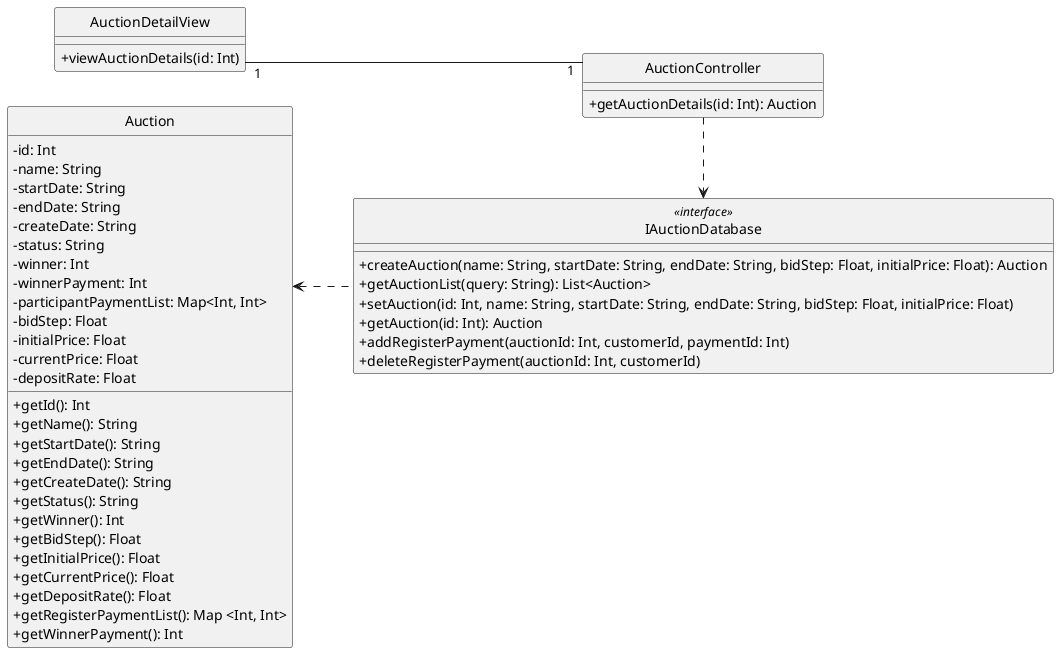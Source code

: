 @startuml 
left to right direction
skinparam classAttributeIconSize 0
skinparam linetype ortho
hide circle
class AuctionDetailView {

    + viewAuctionDetails(id: Int)

    }

class AuctionController {
    
    + getAuctionDetails(id: Int): Auction

    }

class Auction {
    - id: Int
    - name: String
    - startDate: String
    - endDate: String
    - createDate: String
    - status: String
    - winner: Int
    - winnerPayment: Int
    - participantPaymentList: Map<Int, Int>
    - bidStep: Float
    - initialPrice: Float
    - currentPrice: Float
    - depositRate: Float

    + getId(): Int
    + getName(): String
    + getStartDate(): String
    + getEndDate(): String
    + getCreateDate(): String
    + getStatus(): String
    + getWinner(): Int
    + getBidStep(): Float
    + getInitialPrice(): Float
    + getCurrentPrice(): Float
    + getDepositRate(): Float
    + getRegisterPaymentList(): Map <Int, Int>
    + getWinnerPayment(): Int
    }

class IAuctionDatabase <<interface>> {
    + createAuction(name: String, startDate: String, endDate: String, bidStep: Float, initialPrice: Float): Auction
    + getAuctionList(query: String): List<Auction>
    + setAuction(id: Int, name: String, startDate: String, endDate: String, bidStep: Float, initialPrice: Float)
    + getAuction(id: Int): Auction
    + addRegisterPayment(auctionId: Int, customerId, paymentId: Int)
    + deleteRegisterPayment(auctionId: Int, customerId)
    }

AuctionDetailView "1" -- "1" AuctionController

AuctionController ..r> IAuctionDatabase

IAuctionDatabase ..u> Auction

@enduml